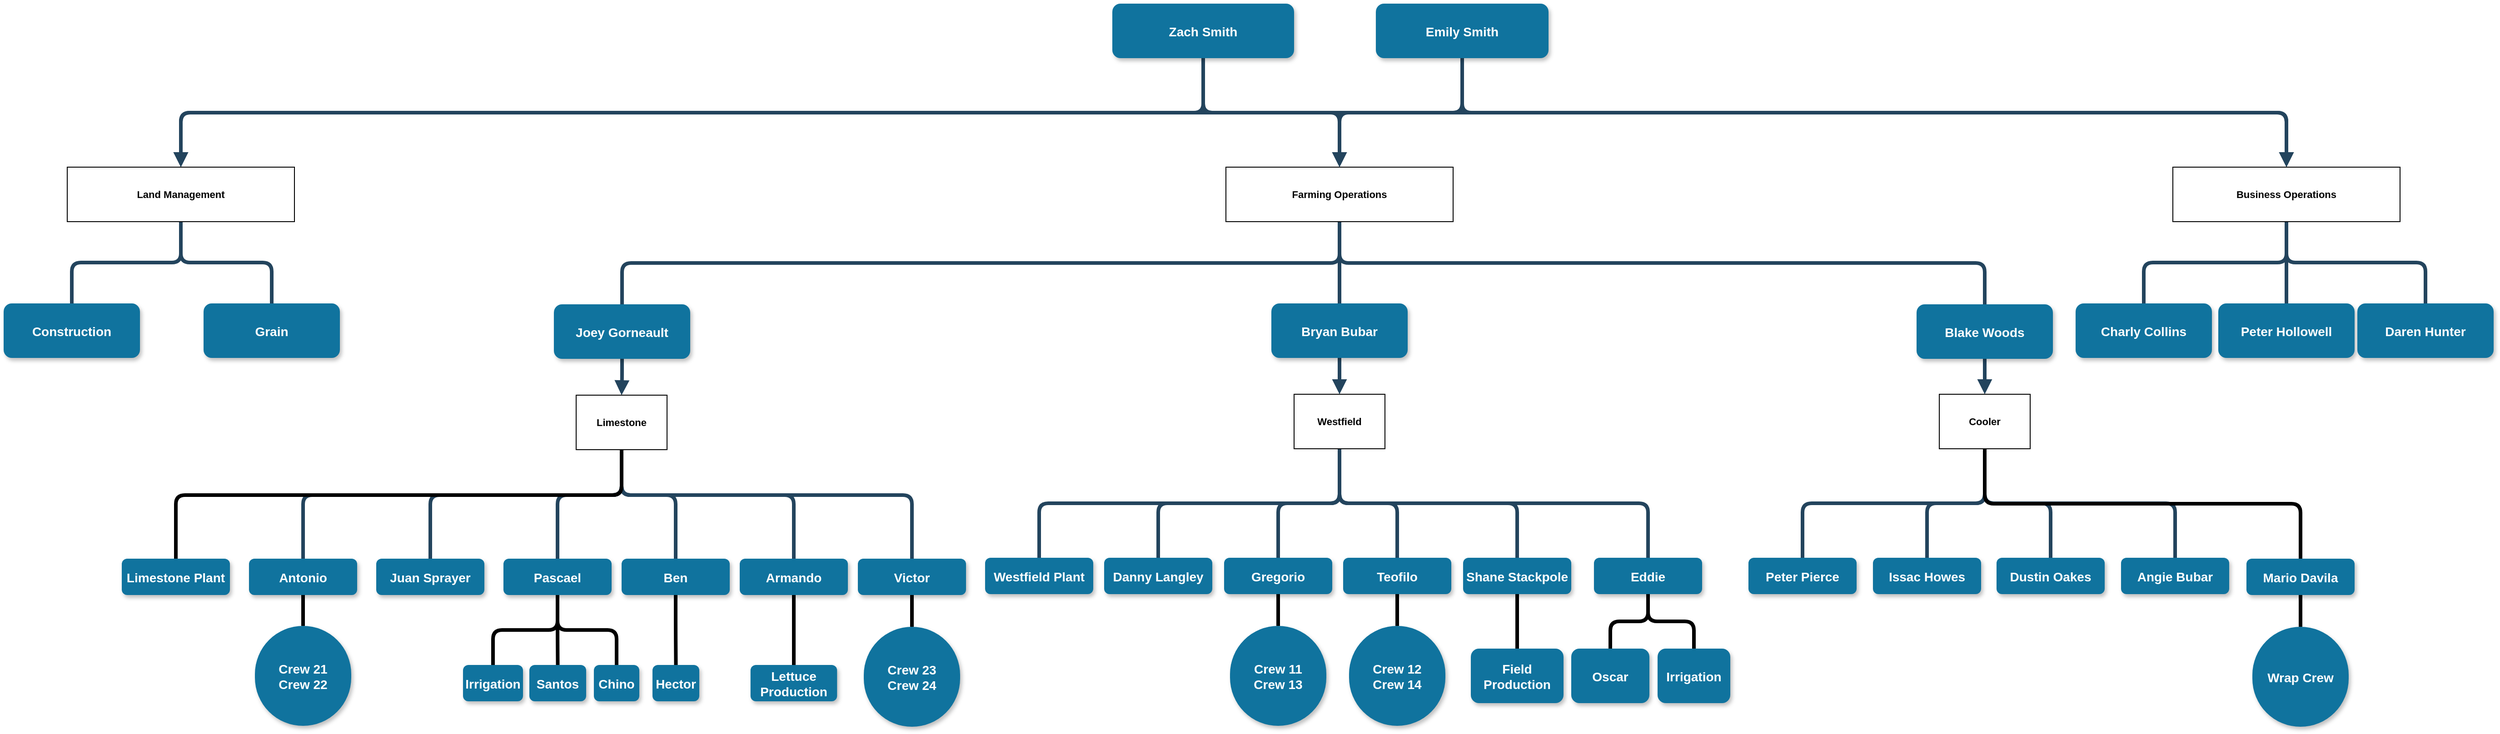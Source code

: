 <mxfile version="26.0.15">
  <diagram name="Page-1" id="97916047-d0de-89f5-080d-49f4d83e522f">
    <mxGraphModel dx="3012.5" dy="979" grid="1" gridSize="10" guides="1" tooltips="1" connect="1" arrows="1" fold="1" page="1" pageScale="1.5" pageWidth="1169" pageHeight="827" background="none" math="0" shadow="0">
      <root>
        <mxCell id="0" />
        <mxCell id="1" parent="0" />
        <mxCell id="kjqUYPn-NtSr5DM89MB0-171" style="edgeStyle=elbowEdgeStyle;shape=connector;rounded=1;orthogonalLoop=1;jettySize=auto;elbow=vertical;html=1;exitX=0.5;exitY=1;exitDx=0;exitDy=0;strokeColor=#23445D;strokeWidth=4;align=center;verticalAlign=middle;fontFamily=Helvetica;fontSize=11;fontColor=default;fontStyle=1;labelBackgroundColor=default;endArrow=block;endFill=1;" parent="1" source="4" target="kjqUYPn-NtSr5DM89MB0-170" edge="1">
          <mxGeometry relative="1" as="geometry" />
        </mxCell>
        <mxCell id="4" value="Joey Gorneault" style="rounded=1;fillColor=#10739E;strokeColor=none;shadow=1;gradientColor=none;fontStyle=1;fontColor=#FFFFFF;fontSize=14;" parent="1" vertex="1">
          <mxGeometry x="-774.5" y="431" width="150" height="60" as="geometry" />
        </mxCell>
        <mxCell id="kjqUYPn-NtSr5DM89MB0-139" style="edgeStyle=elbowEdgeStyle;shape=connector;rounded=1;orthogonalLoop=1;jettySize=auto;elbow=vertical;html=1;entryX=0.5;entryY=0;entryDx=0;entryDy=0;strokeColor=#23445D;strokeWidth=4;align=center;verticalAlign=middle;fontFamily=Helvetica;fontSize=11;fontColor=default;fontStyle=1;labelBackgroundColor=default;endArrow=none;endFill=1;exitX=0.5;exitY=1;exitDx=0;exitDy=0;startFill=0;" parent="1" source="kjqUYPn-NtSr5DM89MB0-147" target="kjqUYPn-NtSr5DM89MB0-138" edge="1">
          <mxGeometry relative="1" as="geometry">
            <Array as="points">
              <mxPoint x="-170" y="650" />
            </Array>
          </mxGeometry>
        </mxCell>
        <mxCell id="kjqUYPn-NtSr5DM89MB0-140" style="edgeStyle=elbowEdgeStyle;shape=connector;rounded=1;orthogonalLoop=1;jettySize=auto;elbow=vertical;html=1;entryX=0.5;entryY=0;entryDx=0;entryDy=0;strokeColor=#23445D;strokeWidth=4;align=center;verticalAlign=middle;fontFamily=Helvetica;fontSize=11;fontColor=default;fontStyle=1;labelBackgroundColor=default;endArrow=none;endFill=1;exitX=0.5;exitY=1;exitDx=0;exitDy=0;startFill=0;" parent="1" source="kjqUYPn-NtSr5DM89MB0-147" target="kjqUYPn-NtSr5DM89MB0-134" edge="1">
          <mxGeometry relative="1" as="geometry">
            <Array as="points">
              <mxPoint x="-80" y="650" />
            </Array>
          </mxGeometry>
        </mxCell>
        <mxCell id="kjqUYPn-NtSr5DM89MB0-142" style="edgeStyle=elbowEdgeStyle;shape=connector;rounded=1;orthogonalLoop=1;jettySize=auto;elbow=vertical;html=1;entryX=0.5;entryY=0;entryDx=0;entryDy=0;strokeColor=#23445D;strokeWidth=4;align=center;verticalAlign=middle;fontFamily=Helvetica;fontSize=11;fontColor=default;fontStyle=1;labelBackgroundColor=default;endArrow=none;endFill=1;exitX=0.5;exitY=1;exitDx=0;exitDy=0;startFill=0;" parent="1" source="kjqUYPn-NtSr5DM89MB0-147" target="kjqUYPn-NtSr5DM89MB0-136" edge="1">
          <mxGeometry relative="1" as="geometry">
            <Array as="points">
              <mxPoint x="150" y="650" />
            </Array>
          </mxGeometry>
        </mxCell>
        <mxCell id="kjqUYPn-NtSr5DM89MB0-143" style="edgeStyle=elbowEdgeStyle;shape=connector;rounded=1;orthogonalLoop=1;jettySize=auto;elbow=vertical;html=1;entryX=0.5;entryY=0;entryDx=0;entryDy=0;strokeColor=#23445D;strokeWidth=4;align=center;verticalAlign=middle;fontFamily=Helvetica;fontSize=11;fontColor=default;fontStyle=1;labelBackgroundColor=default;endArrow=none;endFill=1;exitX=0.5;exitY=1;exitDx=0;exitDy=0;startFill=0;" parent="1" source="kjqUYPn-NtSr5DM89MB0-147" target="kjqUYPn-NtSr5DM89MB0-133" edge="1">
          <mxGeometry relative="1" as="geometry">
            <Array as="points">
              <mxPoint x="250" y="650" />
            </Array>
          </mxGeometry>
        </mxCell>
        <mxCell id="kjqUYPn-NtSr5DM89MB0-144" style="edgeStyle=elbowEdgeStyle;shape=connector;rounded=1;orthogonalLoop=1;jettySize=auto;elbow=vertical;html=1;entryX=0.5;entryY=0;entryDx=0;entryDy=0;strokeColor=#23445D;strokeWidth=4;align=center;verticalAlign=middle;fontFamily=Helvetica;fontSize=11;fontColor=default;fontStyle=1;labelBackgroundColor=default;endArrow=none;endFill=1;exitX=0.5;exitY=1;exitDx=0;exitDy=0;startFill=0;" parent="1" source="kjqUYPn-NtSr5DM89MB0-147" target="kjqUYPn-NtSr5DM89MB0-137" edge="1">
          <mxGeometry relative="1" as="geometry">
            <Array as="points">
              <mxPoint x="340" y="650" />
            </Array>
          </mxGeometry>
        </mxCell>
        <mxCell id="kjqUYPn-NtSr5DM89MB0-146" style="edgeStyle=elbowEdgeStyle;shape=connector;rounded=1;orthogonalLoop=1;jettySize=auto;elbow=vertical;html=1;entryX=0.5;entryY=0;entryDx=0;entryDy=0;strokeColor=#23445D;strokeWidth=4;align=center;verticalAlign=middle;fontFamily=Helvetica;fontSize=11;fontColor=default;fontStyle=1;labelBackgroundColor=default;endArrow=none;endFill=1;exitX=0.5;exitY=1;exitDx=0;exitDy=0;startFill=0;" parent="1" source="kjqUYPn-NtSr5DM89MB0-147" target="kjqUYPn-NtSr5DM89MB0-135" edge="1">
          <mxGeometry relative="1" as="geometry">
            <Array as="points">
              <mxPoint x="40" y="650" />
            </Array>
          </mxGeometry>
        </mxCell>
        <mxCell id="kjqUYPn-NtSr5DM89MB0-149" style="edgeStyle=elbowEdgeStyle;shape=connector;rounded=1;orthogonalLoop=1;jettySize=auto;elbow=vertical;html=1;entryX=0.5;entryY=0;entryDx=0;entryDy=0;strokeColor=#23445D;strokeWidth=4;align=center;verticalAlign=middle;fontFamily=Helvetica;fontSize=11;fontColor=default;fontStyle=1;labelBackgroundColor=default;endArrow=block;endFill=1;" parent="1" source="5" target="kjqUYPn-NtSr5DM89MB0-147" edge="1">
          <mxGeometry relative="1" as="geometry" />
        </mxCell>
        <mxCell id="5" value="Bryan Bubar" style="rounded=1;fillColor=#10739E;strokeColor=none;shadow=1;gradientColor=none;fontStyle=1;fontColor=#FFFFFF;fontSize=14;" parent="1" vertex="1">
          <mxGeometry x="15" y="430" width="150" height="60" as="geometry" />
        </mxCell>
        <mxCell id="kjqUYPn-NtSr5DM89MB0-77" style="edgeStyle=elbowEdgeStyle;shape=connector;rounded=1;orthogonalLoop=1;jettySize=auto;elbow=vertical;html=1;startArrow=none;endArrow=none;strokeColor=#23445D;strokeWidth=4;align=center;verticalAlign=middle;fontFamily=Helvetica;fontSize=11;fontColor=default;fontStyle=1;labelBackgroundColor=default;exitX=0.5;exitY=1;exitDx=0;exitDy=0;" parent="1" source="kjqUYPn-NtSr5DM89MB0-75" target="4" edge="1">
          <mxGeometry relative="1" as="geometry" />
        </mxCell>
        <mxCell id="kjqUYPn-NtSr5DM89MB0-78" style="edgeStyle=elbowEdgeStyle;shape=connector;rounded=1;orthogonalLoop=1;jettySize=auto;elbow=vertical;html=1;startArrow=none;endArrow=none;entryX=0.5;entryY=0;entryDx=0;entryDy=0;strokeColor=#23445D;strokeWidth=4;align=center;verticalAlign=middle;fontFamily=Helvetica;fontSize=11;fontColor=default;fontStyle=1;labelBackgroundColor=default;exitX=0.5;exitY=1;exitDx=0;exitDy=0;" parent="1" source="kjqUYPn-NtSr5DM89MB0-75" target="5" edge="1">
          <mxGeometry relative="1" as="geometry">
            <mxPoint x="220" y="370" as="sourcePoint" />
          </mxGeometry>
        </mxCell>
        <mxCell id="kjqUYPn-NtSr5DM89MB0-174" style="edgeStyle=elbowEdgeStyle;shape=connector;rounded=1;orthogonalLoop=1;jettySize=auto;elbow=vertical;html=1;startArrow=none;endArrow=none;exitX=0.5;exitY=1;exitDx=0;exitDy=0;entryX=0.5;entryY=0;entryDx=0;entryDy=0;strokeColor=#23445D;strokeWidth=4;align=center;verticalAlign=middle;fontFamily=Helvetica;fontSize=11;fontColor=default;fontStyle=1;labelBackgroundColor=default;" parent="1" source="kjqUYPn-NtSr5DM89MB0-75" target="kjqUYPn-NtSr5DM89MB0-106" edge="1">
          <mxGeometry relative="1" as="geometry" />
        </mxCell>
        <mxCell id="kjqUYPn-NtSr5DM89MB0-75" value="Farming Operations" style="whiteSpace=wrap;html=1;align=center;verticalAlign=middle;treeFolding=1;treeMoving=1;newEdgeStyle={&quot;edgeStyle&quot;:&quot;elbowEdgeStyle&quot;,&quot;startArrow&quot;:&quot;none&quot;,&quot;endArrow&quot;:&quot;none&quot;};fontFamily=Helvetica;fontSize=11;fontColor=default;fontStyle=1;labelBackgroundColor=default;" parent="1" vertex="1">
          <mxGeometry x="-35" y="280" width="250" height="60" as="geometry" />
        </mxCell>
        <mxCell id="kjqUYPn-NtSr5DM89MB0-90" style="edgeStyle=elbowEdgeStyle;shape=connector;rounded=1;orthogonalLoop=1;jettySize=auto;elbow=vertical;html=1;entryX=0.5;entryY=0;entryDx=0;entryDy=0;strokeColor=#23445D;strokeWidth=4;align=center;verticalAlign=middle;fontFamily=Helvetica;fontSize=11;fontColor=default;fontStyle=1;labelBackgroundColor=default;endArrow=block;endFill=1;exitX=0.5;exitY=1;exitDx=0;exitDy=0;flowAnimation=0;" parent="1" source="kjqUYPn-NtSr5DM89MB0-87" target="kjqUYPn-NtSr5DM89MB0-75" edge="1">
          <mxGeometry relative="1" as="geometry" />
        </mxCell>
        <mxCell id="kjqUYPn-NtSr5DM89MB0-94" style="edgeStyle=elbowEdgeStyle;shape=connector;rounded=1;orthogonalLoop=1;jettySize=auto;elbow=vertical;html=1;exitX=0.5;exitY=1;exitDx=0;exitDy=0;strokeColor=#23445D;strokeWidth=4;align=center;verticalAlign=middle;fontFamily=Helvetica;fontSize=11;fontColor=default;fontStyle=1;labelBackgroundColor=default;endArrow=block;endFill=1;" parent="1" source="kjqUYPn-NtSr5DM89MB0-87" target="kjqUYPn-NtSr5DM89MB0-91" edge="1">
          <mxGeometry relative="1" as="geometry" />
        </mxCell>
        <mxCell id="kjqUYPn-NtSr5DM89MB0-120" style="edgeStyle=elbowEdgeStyle;shape=connector;rounded=1;orthogonalLoop=1;jettySize=auto;elbow=vertical;html=1;entryX=0.5;entryY=0;entryDx=0;entryDy=0;strokeColor=#23445D;strokeWidth=4;align=center;verticalAlign=middle;fontFamily=Helvetica;fontSize=11;fontColor=default;fontStyle=1;labelBackgroundColor=default;endArrow=block;endFill=1;" parent="1" source="kjqUYPn-NtSr5DM89MB0-87" target="kjqUYPn-NtSr5DM89MB0-117" edge="1">
          <mxGeometry relative="1" as="geometry" />
        </mxCell>
        <mxCell id="kjqUYPn-NtSr5DM89MB0-87" value="Emily Smith" style="rounded=1;fillColor=#10739E;strokeColor=none;shadow=1;gradientColor=none;fontStyle=1;fontColor=#FFFFFF;fontSize=14;" parent="1" vertex="1">
          <mxGeometry x="130" y="100" width="190" height="60" as="geometry" />
        </mxCell>
        <mxCell id="kjqUYPn-NtSr5DM89MB0-89" style="edgeStyle=elbowEdgeStyle;shape=connector;rounded=1;orthogonalLoop=1;jettySize=auto;elbow=vertical;html=1;exitX=0.5;exitY=1;exitDx=0;exitDy=0;strokeColor=#23445D;strokeWidth=4;align=center;verticalAlign=middle;fontFamily=Helvetica;fontSize=11;fontColor=default;fontStyle=1;labelBackgroundColor=default;endArrow=block;endFill=1;" parent="1" source="kjqUYPn-NtSr5DM89MB0-88" target="kjqUYPn-NtSr5DM89MB0-75" edge="1">
          <mxGeometry relative="1" as="geometry" />
        </mxCell>
        <mxCell id="kjqUYPn-NtSr5DM89MB0-93" style="edgeStyle=elbowEdgeStyle;shape=connector;rounded=1;orthogonalLoop=1;jettySize=auto;elbow=vertical;html=1;exitX=0.5;exitY=1;exitDx=0;exitDy=0;strokeColor=#23445D;strokeWidth=4;align=center;verticalAlign=middle;fontFamily=Helvetica;fontSize=11;fontColor=default;fontStyle=1;labelBackgroundColor=default;endArrow=block;endFill=1;" parent="1" source="kjqUYPn-NtSr5DM89MB0-88" target="kjqUYPn-NtSr5DM89MB0-91" edge="1">
          <mxGeometry relative="1" as="geometry" />
        </mxCell>
        <mxCell id="kjqUYPn-NtSr5DM89MB0-118" style="edgeStyle=elbowEdgeStyle;shape=connector;rounded=1;orthogonalLoop=1;jettySize=auto;elbow=vertical;html=1;strokeColor=#23445D;strokeWidth=4;align=center;verticalAlign=middle;fontFamily=Helvetica;fontSize=11;fontColor=default;fontStyle=1;labelBackgroundColor=default;endArrow=block;endFill=1;" parent="1" source="kjqUYPn-NtSr5DM89MB0-88" target="kjqUYPn-NtSr5DM89MB0-117" edge="1">
          <mxGeometry relative="1" as="geometry" />
        </mxCell>
        <mxCell id="kjqUYPn-NtSr5DM89MB0-88" value="Zach Smith" style="rounded=1;fillColor=#10739E;strokeColor=none;shadow=1;gradientColor=none;fontStyle=1;fontColor=#FFFFFF;fontSize=14;" parent="1" vertex="1">
          <mxGeometry x="-160" y="100" width="200" height="60" as="geometry" />
        </mxCell>
        <mxCell id="kjqUYPn-NtSr5DM89MB0-175" style="edgeStyle=elbowEdgeStyle;shape=connector;rounded=1;orthogonalLoop=1;jettySize=auto;elbow=vertical;html=1;exitX=0.5;exitY=1;exitDx=0;exitDy=0;entryX=0.5;entryY=0;entryDx=0;entryDy=0;strokeColor=#23445D;strokeWidth=4;align=center;verticalAlign=middle;fontFamily=Helvetica;fontSize=11;fontColor=default;fontStyle=1;labelBackgroundColor=default;endArrow=block;endFill=1;" parent="1" source="kjqUYPn-NtSr5DM89MB0-106" target="kjqUYPn-NtSr5DM89MB0-110" edge="1">
          <mxGeometry relative="1" as="geometry" />
        </mxCell>
        <mxCell id="kjqUYPn-NtSr5DM89MB0-106" value="Blake Woods" style="rounded=1;fillColor=#10739E;strokeColor=none;shadow=1;gradientColor=none;fontStyle=1;fontColor=#FFFFFF;fontSize=14;" parent="1" vertex="1">
          <mxGeometry x="725" y="431" width="150" height="60" as="geometry" />
        </mxCell>
        <mxCell id="kjqUYPn-NtSr5DM89MB0-176" style="edgeStyle=elbowEdgeStyle;shape=connector;rounded=1;orthogonalLoop=1;jettySize=auto;elbow=vertical;html=1;startArrow=none;endArrow=none;entryX=0.5;entryY=0;entryDx=0;entryDy=0;strokeColor=#23445D;strokeWidth=4;align=center;verticalAlign=middle;fontFamily=Helvetica;fontSize=11;fontColor=default;fontStyle=1;labelBackgroundColor=default;" parent="1" source="kjqUYPn-NtSr5DM89MB0-110" target="kjqUYPn-NtSr5DM89MB0-125" edge="1">
          <mxGeometry relative="1" as="geometry" />
        </mxCell>
        <mxCell id="kjqUYPn-NtSr5DM89MB0-177" style="edgeStyle=elbowEdgeStyle;shape=connector;rounded=1;orthogonalLoop=1;jettySize=auto;elbow=vertical;html=1;startArrow=none;endArrow=none;entryX=0.5;entryY=0;entryDx=0;entryDy=0;strokeColor=#23445D;strokeWidth=4;align=center;verticalAlign=middle;fontFamily=Helvetica;fontSize=11;fontColor=default;fontStyle=1;labelBackgroundColor=default;" parent="1" source="kjqUYPn-NtSr5DM89MB0-110" target="kjqUYPn-NtSr5DM89MB0-126" edge="1">
          <mxGeometry relative="1" as="geometry" />
        </mxCell>
        <mxCell id="kjqUYPn-NtSr5DM89MB0-178" style="edgeStyle=elbowEdgeStyle;shape=connector;rounded=1;orthogonalLoop=1;jettySize=auto;elbow=vertical;html=1;startArrow=none;endArrow=none;entryX=0.5;entryY=0;entryDx=0;entryDy=0;strokeColor=#23445D;strokeWidth=4;align=center;verticalAlign=middle;fontFamily=Helvetica;fontSize=11;fontColor=default;fontStyle=1;labelBackgroundColor=default;" parent="1" source="kjqUYPn-NtSr5DM89MB0-110" target="kjqUYPn-NtSr5DM89MB0-127" edge="1">
          <mxGeometry relative="1" as="geometry" />
        </mxCell>
        <mxCell id="kjqUYPn-NtSr5DM89MB0-179" style="edgeStyle=elbowEdgeStyle;shape=connector;rounded=1;orthogonalLoop=1;jettySize=auto;elbow=vertical;html=1;startArrow=none;endArrow=none;entryX=0.5;entryY=0;entryDx=0;entryDy=0;strokeColor=#23445D;strokeWidth=4;align=center;verticalAlign=middle;fontFamily=Helvetica;fontSize=11;fontColor=default;fontStyle=1;labelBackgroundColor=default;" parent="1" source="kjqUYPn-NtSr5DM89MB0-110" target="kjqUYPn-NtSr5DM89MB0-124" edge="1">
          <mxGeometry relative="1" as="geometry" />
        </mxCell>
        <mxCell id="kjqUYPn-NtSr5DM89MB0-110" value="Cooler" style="whiteSpace=wrap;html=1;align=center;verticalAlign=middle;treeFolding=1;treeMoving=1;newEdgeStyle={&quot;edgeStyle&quot;:&quot;elbowEdgeStyle&quot;,&quot;startArrow&quot;:&quot;none&quot;,&quot;endArrow&quot;:&quot;none&quot;};fontFamily=Helvetica;fontSize=11;fontColor=default;fontStyle=1;labelBackgroundColor=default;" parent="1" vertex="1">
          <mxGeometry x="750" y="530" width="100" height="60" as="geometry" />
        </mxCell>
        <mxCell id="kjqUYPn-NtSr5DM89MB0-113" value="Charly Collins" style="rounded=1;fillColor=#10739E;strokeColor=none;shadow=1;gradientColor=none;fontStyle=1;fontColor=#FFFFFF;fontSize=14;" parent="1" vertex="1">
          <mxGeometry x="900" y="430" width="150" height="60" as="geometry" />
        </mxCell>
        <mxCell id="kjqUYPn-NtSr5DM89MB0-114" value="Peter Hollowell" style="rounded=1;fillColor=#10739E;strokeColor=none;shadow=1;gradientColor=none;fontStyle=1;fontColor=#FFFFFF;fontSize=14;" parent="1" vertex="1">
          <mxGeometry x="1057" y="430" width="150" height="60" as="geometry" />
        </mxCell>
        <mxCell id="kjqUYPn-NtSr5DM89MB0-115" style="edgeStyle=elbowEdgeStyle;shape=connector;rounded=1;orthogonalLoop=1;jettySize=auto;elbow=vertical;html=1;startArrow=none;endArrow=none;strokeColor=#23445D;strokeWidth=4;align=center;verticalAlign=middle;fontFamily=Helvetica;fontSize=11;fontColor=default;fontStyle=1;labelBackgroundColor=default;exitX=0.5;exitY=1;exitDx=0;exitDy=0;" parent="1" source="kjqUYPn-NtSr5DM89MB0-117" target="kjqUYPn-NtSr5DM89MB0-113" edge="1">
          <mxGeometry relative="1" as="geometry" />
        </mxCell>
        <mxCell id="kjqUYPn-NtSr5DM89MB0-116" style="edgeStyle=elbowEdgeStyle;shape=connector;rounded=1;orthogonalLoop=1;jettySize=auto;elbow=vertical;html=1;startArrow=none;endArrow=none;entryX=0.5;entryY=0;entryDx=0;entryDy=0;strokeColor=#23445D;strokeWidth=4;align=center;verticalAlign=middle;fontFamily=Helvetica;fontSize=11;fontColor=default;fontStyle=1;labelBackgroundColor=default;exitX=0.5;exitY=1;exitDx=0;exitDy=0;" parent="1" source="kjqUYPn-NtSr5DM89MB0-117" target="kjqUYPn-NtSr5DM89MB0-114" edge="1">
          <mxGeometry relative="1" as="geometry">
            <mxPoint x="1152" y="370" as="sourcePoint" />
          </mxGeometry>
        </mxCell>
        <mxCell id="kjqUYPn-NtSr5DM89MB0-123" style="edgeStyle=elbowEdgeStyle;shape=connector;rounded=1;orthogonalLoop=1;jettySize=auto;elbow=vertical;html=1;startArrow=none;endArrow=none;exitX=0.5;exitY=1;exitDx=0;exitDy=0;entryX=0.5;entryY=0;entryDx=0;entryDy=0;strokeColor=#23445D;strokeWidth=4;align=center;verticalAlign=middle;fontFamily=Helvetica;fontSize=11;fontColor=default;fontStyle=1;labelBackgroundColor=default;" parent="1" source="kjqUYPn-NtSr5DM89MB0-117" target="kjqUYPn-NtSr5DM89MB0-122" edge="1">
          <mxGeometry relative="1" as="geometry" />
        </mxCell>
        <mxCell id="kjqUYPn-NtSr5DM89MB0-117" value="Business Operations" style="whiteSpace=wrap;html=1;align=center;verticalAlign=middle;treeFolding=1;treeMoving=1;newEdgeStyle={&quot;edgeStyle&quot;:&quot;elbowEdgeStyle&quot;,&quot;startArrow&quot;:&quot;none&quot;,&quot;endArrow&quot;:&quot;none&quot;};fontFamily=Helvetica;fontSize=11;fontColor=default;fontStyle=1;labelBackgroundColor=default;" parent="1" vertex="1">
          <mxGeometry x="1007" y="280" width="250" height="60" as="geometry" />
        </mxCell>
        <mxCell id="kjqUYPn-NtSr5DM89MB0-122" value="Daren Hunter" style="rounded=1;fillColor=#10739E;strokeColor=none;shadow=1;gradientColor=none;fontStyle=1;fontColor=#FFFFFF;fontSize=14;" parent="1" vertex="1">
          <mxGeometry x="1210" y="430" width="150" height="60" as="geometry" />
        </mxCell>
        <mxCell id="kjqUYPn-NtSr5DM89MB0-124" value="Angie Bubar" style="rounded=1;fillColor=#10739E;strokeColor=none;shadow=1;gradientColor=none;fontStyle=1;fontColor=#FFFFFF;fontSize=14;" parent="1" vertex="1">
          <mxGeometry x="950" y="710" width="119" height="40" as="geometry" />
        </mxCell>
        <mxCell id="kjqUYPn-NtSr5DM89MB0-125" value="Peter Pierce" style="rounded=1;fillColor=#10739E;strokeColor=none;shadow=1;gradientColor=none;fontStyle=1;fontColor=#FFFFFF;fontSize=14;" parent="1" vertex="1">
          <mxGeometry x="540" y="710" width="119" height="40" as="geometry" />
        </mxCell>
        <mxCell id="kjqUYPn-NtSr5DM89MB0-126" value="Issac Howes" style="rounded=1;fillColor=#10739E;strokeColor=none;shadow=1;gradientColor=none;fontStyle=1;fontColor=#FFFFFF;fontSize=14;" parent="1" vertex="1">
          <mxGeometry x="677" y="710" width="119" height="40" as="geometry" />
        </mxCell>
        <mxCell id="kjqUYPn-NtSr5DM89MB0-127" value="Dustin Oakes" style="rounded=1;fillColor=#10739E;strokeColor=none;shadow=1;gradientColor=none;fontStyle=1;fontColor=#FFFFFF;fontSize=14;" parent="1" vertex="1">
          <mxGeometry x="813" y="710" width="119" height="40" as="geometry" />
        </mxCell>
        <mxCell id="kjqUYPn-NtSr5DM89MB0-132" value="" style="group" parent="1" vertex="1" connectable="0">
          <mxGeometry x="-1380" y="280" width="420" height="210" as="geometry" />
        </mxCell>
        <mxCell id="kjqUYPn-NtSr5DM89MB0-97" style="edgeStyle=elbowEdgeStyle;shape=connector;rounded=1;orthogonalLoop=1;jettySize=auto;elbow=vertical;html=1;startArrow=none;endArrow=none;entryX=0.5;entryY=0;entryDx=0;entryDy=0;strokeColor=#23445D;strokeWidth=4;align=center;verticalAlign=middle;fontFamily=Helvetica;fontSize=11;fontColor=default;fontStyle=1;labelBackgroundColor=default;" parent="kjqUYPn-NtSr5DM89MB0-132" source="kjqUYPn-NtSr5DM89MB0-91" target="kjqUYPn-NtSr5DM89MB0-95" edge="1">
          <mxGeometry relative="1" as="geometry" />
        </mxCell>
        <mxCell id="kjqUYPn-NtSr5DM89MB0-98" style="edgeStyle=elbowEdgeStyle;shape=connector;rounded=1;orthogonalLoop=1;jettySize=auto;elbow=vertical;html=1;startArrow=none;endArrow=none;exitX=0.5;exitY=1;exitDx=0;exitDy=0;entryX=0.5;entryY=0;entryDx=0;entryDy=0;strokeColor=#23445D;strokeWidth=4;align=center;verticalAlign=middle;fontFamily=Helvetica;fontSize=11;fontColor=default;fontStyle=1;labelBackgroundColor=default;" parent="kjqUYPn-NtSr5DM89MB0-132" source="kjqUYPn-NtSr5DM89MB0-91" target="kjqUYPn-NtSr5DM89MB0-96" edge="1">
          <mxGeometry relative="1" as="geometry" />
        </mxCell>
        <mxCell id="kjqUYPn-NtSr5DM89MB0-91" value="Land Management" style="whiteSpace=wrap;html=1;align=center;verticalAlign=middle;treeFolding=1;treeMoving=1;newEdgeStyle={&quot;edgeStyle&quot;:&quot;elbowEdgeStyle&quot;,&quot;startArrow&quot;:&quot;none&quot;,&quot;endArrow&quot;:&quot;none&quot;};fontFamily=Helvetica;fontSize=11;fontColor=default;fontStyle=1;labelBackgroundColor=default;" parent="kjqUYPn-NtSr5DM89MB0-132" vertex="1">
          <mxGeometry x="70" width="250" height="60" as="geometry" />
        </mxCell>
        <mxCell id="kjqUYPn-NtSr5DM89MB0-95" value="Construction" style="rounded=1;fillColor=#10739E;strokeColor=none;shadow=1;gradientColor=none;fontStyle=1;fontColor=#FFFFFF;fontSize=14;" parent="kjqUYPn-NtSr5DM89MB0-132" vertex="1">
          <mxGeometry y="150" width="150" height="60" as="geometry" />
        </mxCell>
        <mxCell id="kjqUYPn-NtSr5DM89MB0-96" value="Grain" style="rounded=1;fillColor=#10739E;strokeColor=none;shadow=1;gradientColor=none;fontStyle=1;fontColor=#FFFFFF;fontSize=14;" parent="kjqUYPn-NtSr5DM89MB0-132" vertex="1">
          <mxGeometry x="220" y="150" width="150" height="60" as="geometry" />
        </mxCell>
        <mxCell id="0qARm56Fc1gY_XAVN0_0-32" style="edgeStyle=orthogonalEdgeStyle;shape=connector;curved=0;rounded=1;orthogonalLoop=1;jettySize=auto;html=1;entryX=0.5;entryY=0;entryDx=0;entryDy=0;strokeColor=default;strokeWidth=4;align=center;verticalAlign=middle;fontFamily=Helvetica;fontSize=11;fontColor=default;labelBackgroundColor=default;startFill=0;endArrow=none;" parent="1" source="kjqUYPn-NtSr5DM89MB0-133" target="0qARm56Fc1gY_XAVN0_0-31" edge="1">
          <mxGeometry relative="1" as="geometry" />
        </mxCell>
        <mxCell id="kjqUYPn-NtSr5DM89MB0-133" value="Shane Stackpole" style="rounded=1;fillColor=#10739E;strokeColor=none;shadow=1;gradientColor=none;fontStyle=1;fontColor=#FFFFFF;fontSize=14;" parent="1" vertex="1">
          <mxGeometry x="226" y="710" width="119" height="40" as="geometry" />
        </mxCell>
        <mxCell id="kjqUYPn-NtSr5DM89MB0-134" value="Danny Langley" style="rounded=1;fillColor=#10739E;strokeColor=none;shadow=1;gradientColor=none;fontStyle=1;fontColor=#FFFFFF;fontSize=14;" parent="1" vertex="1">
          <mxGeometry x="-169" y="710" width="119" height="40" as="geometry" />
        </mxCell>
        <mxCell id="nc_ijqJHDFysnO_rCX0D-7" style="edgeStyle=orthogonalEdgeStyle;rounded=0;orthogonalLoop=1;jettySize=auto;html=1;entryX=0.5;entryY=0;entryDx=0;entryDy=0;strokeWidth=4;endArrow=none;startFill=0;" edge="1" parent="1" source="kjqUYPn-NtSr5DM89MB0-135" target="nc_ijqJHDFysnO_rCX0D-6">
          <mxGeometry relative="1" as="geometry" />
        </mxCell>
        <mxCell id="kjqUYPn-NtSr5DM89MB0-135" value="Gregorio" style="rounded=1;fillColor=#10739E;strokeColor=none;shadow=1;gradientColor=none;fontStyle=1;fontColor=#FFFFFF;fontSize=14;" parent="1" vertex="1">
          <mxGeometry x="-37" y="710" width="119" height="40" as="geometry" />
        </mxCell>
        <mxCell id="nc_ijqJHDFysnO_rCX0D-10" style="edgeStyle=orthogonalEdgeStyle;rounded=0;orthogonalLoop=1;jettySize=auto;html=1;entryX=0.5;entryY=0;entryDx=0;entryDy=0;strokeWidth=4;endArrow=none;startFill=0;" edge="1" parent="1" source="kjqUYPn-NtSr5DM89MB0-136" target="nc_ijqJHDFysnO_rCX0D-8">
          <mxGeometry relative="1" as="geometry" />
        </mxCell>
        <mxCell id="kjqUYPn-NtSr5DM89MB0-136" value="Teofilo" style="rounded=1;fillColor=#10739E;strokeColor=none;shadow=1;gradientColor=none;fontStyle=1;fontColor=#FFFFFF;fontSize=14;" parent="1" vertex="1">
          <mxGeometry x="94" y="710" width="119" height="40" as="geometry" />
        </mxCell>
        <mxCell id="0qARm56Fc1gY_XAVN0_0-36" style="edgeStyle=orthogonalEdgeStyle;shape=connector;curved=0;rounded=1;orthogonalLoop=1;jettySize=auto;html=1;entryX=0.5;entryY=0;entryDx=0;entryDy=0;strokeColor=default;strokeWidth=4;align=center;verticalAlign=middle;fontFamily=Helvetica;fontSize=11;fontColor=default;labelBackgroundColor=default;startFill=0;endArrow=none;" parent="1" source="kjqUYPn-NtSr5DM89MB0-137" target="0qARm56Fc1gY_XAVN0_0-33" edge="1">
          <mxGeometry relative="1" as="geometry" />
        </mxCell>
        <mxCell id="0qARm56Fc1gY_XAVN0_0-38" style="edgeStyle=orthogonalEdgeStyle;shape=connector;curved=0;rounded=1;orthogonalLoop=1;jettySize=auto;html=1;entryX=0.5;entryY=0;entryDx=0;entryDy=0;strokeColor=default;strokeWidth=4;align=center;verticalAlign=middle;fontFamily=Helvetica;fontSize=11;fontColor=default;labelBackgroundColor=default;startFill=0;endArrow=none;" parent="1" source="kjqUYPn-NtSr5DM89MB0-137" target="0qARm56Fc1gY_XAVN0_0-35" edge="1">
          <mxGeometry relative="1" as="geometry" />
        </mxCell>
        <mxCell id="kjqUYPn-NtSr5DM89MB0-137" value="Eddie" style="rounded=1;fillColor=#10739E;strokeColor=none;shadow=1;gradientColor=none;fontStyle=1;fontColor=#FFFFFF;fontSize=14;" parent="1" vertex="1">
          <mxGeometry x="370" y="710" width="119" height="40" as="geometry" />
        </mxCell>
        <mxCell id="kjqUYPn-NtSr5DM89MB0-138" value="Westfield Plant" style="rounded=1;fillColor=#10739E;strokeColor=none;shadow=1;gradientColor=none;fontStyle=1;fontColor=#FFFFFF;fontSize=14;" parent="1" vertex="1">
          <mxGeometry x="-300" y="710" width="119" height="40" as="geometry" />
        </mxCell>
        <mxCell id="kjqUYPn-NtSr5DM89MB0-147" value="Westfield" style="whiteSpace=wrap;html=1;align=center;verticalAlign=middle;treeFolding=1;treeMoving=1;newEdgeStyle={&quot;edgeStyle&quot;:&quot;elbowEdgeStyle&quot;,&quot;startArrow&quot;:&quot;none&quot;,&quot;endArrow&quot;:&quot;none&quot;};fontFamily=Helvetica;fontSize=11;fontColor=default;fontStyle=1;labelBackgroundColor=default;" parent="1" vertex="1">
          <mxGeometry x="40" y="530" width="100" height="60" as="geometry" />
        </mxCell>
        <mxCell id="kjqUYPn-NtSr5DM89MB0-158" style="edgeStyle=elbowEdgeStyle;shape=connector;rounded=1;orthogonalLoop=1;jettySize=auto;elbow=vertical;html=1;entryX=0.5;entryY=0;entryDx=0;entryDy=0;strokeColor=#23445D;strokeWidth=4;align=center;verticalAlign=middle;fontFamily=Helvetica;fontSize=11;fontColor=default;fontStyle=1;labelBackgroundColor=default;endArrow=none;endFill=1;exitX=0.5;exitY=1;exitDx=0;exitDy=0;startFill=0;" parent="1" source="kjqUYPn-NtSr5DM89MB0-170" target="kjqUYPn-NtSr5DM89MB0-169" edge="1">
          <mxGeometry relative="1" as="geometry">
            <Array as="points">
              <mxPoint x="-650" y="641" />
            </Array>
          </mxGeometry>
        </mxCell>
        <mxCell id="kjqUYPn-NtSr5DM89MB0-159" style="edgeStyle=elbowEdgeStyle;shape=connector;rounded=1;orthogonalLoop=1;jettySize=auto;elbow=vertical;html=1;entryX=0.5;entryY=0;entryDx=0;entryDy=0;strokeColor=#23445D;strokeWidth=4;align=center;verticalAlign=middle;fontFamily=Helvetica;fontSize=11;fontColor=default;fontStyle=1;labelBackgroundColor=default;endArrow=none;endFill=1;exitX=0.5;exitY=1;exitDx=0;exitDy=0;startFill=0;" parent="1" source="kjqUYPn-NtSr5DM89MB0-170" target="kjqUYPn-NtSr5DM89MB0-165" edge="1">
          <mxGeometry relative="1" as="geometry">
            <Array as="points">
              <mxPoint x="-900" y="641" />
            </Array>
          </mxGeometry>
        </mxCell>
        <mxCell id="kjqUYPn-NtSr5DM89MB0-160" style="edgeStyle=elbowEdgeStyle;shape=connector;rounded=1;orthogonalLoop=1;jettySize=auto;elbow=vertical;html=1;entryX=0.5;entryY=0;entryDx=0;entryDy=0;strokeColor=#23445D;strokeWidth=4;align=center;verticalAlign=middle;fontFamily=Helvetica;fontSize=11;fontColor=default;fontStyle=1;labelBackgroundColor=default;endArrow=none;endFill=1;exitX=0.5;exitY=1;exitDx=0;exitDy=0;startFill=0;" parent="1" source="kjqUYPn-NtSr5DM89MB0-170" target="kjqUYPn-NtSr5DM89MB0-167" edge="1">
          <mxGeometry relative="1" as="geometry">
            <Array as="points">
              <mxPoint x="-690" y="641" />
              <mxPoint x="-184" y="721" />
            </Array>
          </mxGeometry>
        </mxCell>
        <mxCell id="kjqUYPn-NtSr5DM89MB0-161" style="edgeStyle=elbowEdgeStyle;shape=connector;rounded=1;orthogonalLoop=1;jettySize=auto;elbow=vertical;html=1;entryX=0.5;entryY=0;entryDx=0;entryDy=0;strokeColor=#23445D;strokeWidth=4;align=center;verticalAlign=middle;fontFamily=Helvetica;fontSize=11;fontColor=default;fontStyle=1;labelBackgroundColor=default;endArrow=none;endFill=1;exitX=0.5;exitY=1;exitDx=0;exitDy=0;startFill=0;" parent="1" source="kjqUYPn-NtSr5DM89MB0-170" target="kjqUYPn-NtSr5DM89MB0-164" edge="1">
          <mxGeometry relative="1" as="geometry">
            <Array as="points">
              <mxPoint x="-640" y="641" />
              <mxPoint x="-24" y="721" />
            </Array>
          </mxGeometry>
        </mxCell>
        <mxCell id="kjqUYPn-NtSr5DM89MB0-162" style="edgeStyle=elbowEdgeStyle;shape=connector;rounded=1;orthogonalLoop=1;jettySize=auto;elbow=vertical;html=1;entryX=0.5;entryY=0;entryDx=0;entryDy=0;strokeColor=#23445D;strokeWidth=4;align=center;verticalAlign=middle;fontFamily=Helvetica;fontSize=11;fontColor=default;fontStyle=1;labelBackgroundColor=default;endArrow=none;endFill=1;exitX=0.5;exitY=1;exitDx=0;exitDy=0;startFill=0;" parent="1" source="kjqUYPn-NtSr5DM89MB0-170" target="kjqUYPn-NtSr5DM89MB0-168" edge="1">
          <mxGeometry relative="1" as="geometry">
            <Array as="points">
              <mxPoint x="-550" y="641" />
              <mxPoint x="76" y="721" />
            </Array>
          </mxGeometry>
        </mxCell>
        <mxCell id="kjqUYPn-NtSr5DM89MB0-163" style="edgeStyle=elbowEdgeStyle;shape=connector;rounded=1;orthogonalLoop=1;jettySize=auto;elbow=vertical;html=1;entryX=0.5;entryY=0;entryDx=0;entryDy=0;strokeColor=#23445D;strokeWidth=4;align=center;verticalAlign=middle;fontFamily=Helvetica;fontSize=11;fontColor=default;fontStyle=1;labelBackgroundColor=default;endArrow=none;endFill=1;exitX=0.5;exitY=1;exitDx=0;exitDy=0;startFill=0;" parent="1" source="kjqUYPn-NtSr5DM89MB0-170" target="kjqUYPn-NtSr5DM89MB0-166" edge="1">
          <mxGeometry relative="1" as="geometry">
            <Array as="points">
              <mxPoint x="-690" y="641" />
              <mxPoint x="-630" y="701" />
            </Array>
          </mxGeometry>
        </mxCell>
        <mxCell id="0qARm56Fc1gY_XAVN0_0-13" style="edgeStyle=orthogonalEdgeStyle;rounded=1;orthogonalLoop=1;jettySize=auto;html=1;entryX=0.5;entryY=0;entryDx=0;entryDy=0;strokeWidth=4;curved=0;endArrow=none;startFill=0;" parent="1" source="kjqUYPn-NtSr5DM89MB0-164" target="0qARm56Fc1gY_XAVN0_0-12" edge="1">
          <mxGeometry relative="1" as="geometry" />
        </mxCell>
        <mxCell id="kjqUYPn-NtSr5DM89MB0-164" value="Armando" style="rounded=1;fillColor=#10739E;strokeColor=none;shadow=1;gradientColor=none;fontStyle=1;fontColor=#FFFFFF;fontSize=14;" parent="1" vertex="1">
          <mxGeometry x="-570" y="711" width="119" height="40" as="geometry" />
        </mxCell>
        <mxCell id="kjqUYPn-NtSr5DM89MB0-165" value="Juan Sprayer" style="rounded=1;fillColor=#10739E;strokeColor=none;shadow=1;gradientColor=none;fontStyle=1;fontColor=#FFFFFF;fontSize=14;" parent="1" vertex="1">
          <mxGeometry x="-970" y="711" width="119" height="40" as="geometry" />
        </mxCell>
        <mxCell id="0qARm56Fc1gY_XAVN0_0-10" style="edgeStyle=orthogonalEdgeStyle;rounded=1;orthogonalLoop=1;jettySize=auto;html=1;exitX=0.5;exitY=1;exitDx=0;exitDy=0;entryX=0.5;entryY=0;entryDx=0;entryDy=0;strokeWidth=4;curved=0;endArrow=none;startFill=0;" parent="1" source="kjqUYPn-NtSr5DM89MB0-166" target="0qARm56Fc1gY_XAVN0_0-6" edge="1">
          <mxGeometry relative="1" as="geometry" />
        </mxCell>
        <mxCell id="kjqUYPn-NtSr5DM89MB0-166" value="Pascael" style="rounded=1;fillColor=#10739E;strokeColor=none;shadow=1;gradientColor=none;fontStyle=1;fontColor=#FFFFFF;fontSize=14;" parent="1" vertex="1">
          <mxGeometry x="-830" y="711" width="119" height="40" as="geometry" />
        </mxCell>
        <mxCell id="0qARm56Fc1gY_XAVN0_0-16" style="edgeStyle=orthogonalEdgeStyle;shape=connector;curved=0;rounded=1;orthogonalLoop=1;jettySize=auto;html=1;entryX=0.5;entryY=0;entryDx=0;entryDy=0;strokeColor=default;strokeWidth=4;align=center;verticalAlign=middle;fontFamily=Helvetica;fontSize=11;fontColor=default;labelBackgroundColor=default;startFill=0;endArrow=none;" parent="1" source="kjqUYPn-NtSr5DM89MB0-167" target="0qARm56Fc1gY_XAVN0_0-15" edge="1">
          <mxGeometry relative="1" as="geometry" />
        </mxCell>
        <mxCell id="kjqUYPn-NtSr5DM89MB0-167" value="Ben" style="rounded=1;fillColor=#10739E;strokeColor=none;shadow=1;gradientColor=none;fontStyle=1;fontColor=#FFFFFF;fontSize=14;" parent="1" vertex="1">
          <mxGeometry x="-700" y="711" width="119" height="40" as="geometry" />
        </mxCell>
        <mxCell id="0qARm56Fc1gY_XAVN0_0-29" style="edgeStyle=orthogonalEdgeStyle;shape=connector;curved=0;rounded=1;orthogonalLoop=1;jettySize=auto;html=1;entryX=0.5;entryY=0;entryDx=0;entryDy=0;strokeColor=default;strokeWidth=4;align=center;verticalAlign=middle;fontFamily=Helvetica;fontSize=11;fontColor=default;labelBackgroundColor=default;startFill=0;endArrow=none;" parent="1" source="kjqUYPn-NtSr5DM89MB0-168" target="0qARm56Fc1gY_XAVN0_0-28" edge="1">
          <mxGeometry relative="1" as="geometry" />
        </mxCell>
        <mxCell id="kjqUYPn-NtSr5DM89MB0-168" value="Victor" style="rounded=1;fillColor=#10739E;strokeColor=none;shadow=1;gradientColor=none;fontStyle=1;fontColor=#FFFFFF;fontSize=14;" parent="1" vertex="1">
          <mxGeometry x="-440" y="711" width="119" height="40" as="geometry" />
        </mxCell>
        <mxCell id="0qARm56Fc1gY_XAVN0_0-27" style="edgeStyle=orthogonalEdgeStyle;shape=connector;curved=0;rounded=1;orthogonalLoop=1;jettySize=auto;html=1;entryX=0.5;entryY=0;entryDx=0;entryDy=0;strokeColor=default;strokeWidth=4;align=center;verticalAlign=middle;fontFamily=Helvetica;fontSize=11;fontColor=default;labelBackgroundColor=default;startFill=0;endArrow=none;" parent="1" source="kjqUYPn-NtSr5DM89MB0-169" target="0qARm56Fc1gY_XAVN0_0-26" edge="1">
          <mxGeometry relative="1" as="geometry" />
        </mxCell>
        <mxCell id="kjqUYPn-NtSr5DM89MB0-169" value="Antonio" style="rounded=1;fillColor=#10739E;strokeColor=none;shadow=1;gradientColor=none;fontStyle=1;fontColor=#FFFFFF;fontSize=14;" parent="1" vertex="1">
          <mxGeometry x="-1110" y="711" width="119" height="40" as="geometry" />
        </mxCell>
        <mxCell id="kjqUYPn-NtSr5DM89MB0-170" value="Limestone" style="whiteSpace=wrap;html=1;align=center;verticalAlign=middle;treeFolding=1;treeMoving=1;newEdgeStyle={&quot;edgeStyle&quot;:&quot;elbowEdgeStyle&quot;,&quot;startArrow&quot;:&quot;none&quot;,&quot;endArrow&quot;:&quot;none&quot;};fontFamily=Helvetica;fontSize=11;fontColor=default;fontStyle=1;labelBackgroundColor=default;" parent="1" vertex="1">
          <mxGeometry x="-750" y="531" width="100" height="60" as="geometry" />
        </mxCell>
        <mxCell id="0qARm56Fc1gY_XAVN0_0-44" style="edgeStyle=orthogonalEdgeStyle;shape=connector;curved=0;rounded=1;orthogonalLoop=1;jettySize=auto;html=1;entryX=0.5;entryY=1;entryDx=0;entryDy=0;strokeColor=default;strokeWidth=4;align=center;verticalAlign=middle;fontFamily=Helvetica;fontSize=11;fontColor=default;labelBackgroundColor=default;startFill=0;endArrow=none;" parent="1" source="0qARm56Fc1gY_XAVN0_0-5" target="kjqUYPn-NtSr5DM89MB0-166" edge="1">
          <mxGeometry relative="1" as="geometry" />
        </mxCell>
        <mxCell id="0qARm56Fc1gY_XAVN0_0-5" value="Irrigation" style="rounded=1;fillColor=#10739E;strokeColor=none;shadow=1;gradientColor=none;fontStyle=1;fontColor=#FFFFFF;fontSize=14;" parent="1" vertex="1">
          <mxGeometry x="-874.5" y="828" width="66" height="40" as="geometry" />
        </mxCell>
        <mxCell id="0qARm56Fc1gY_XAVN0_0-6" value="Santos" style="rounded=1;fillColor=#10739E;strokeColor=none;shadow=1;gradientColor=none;fontStyle=1;fontColor=#FFFFFF;fontSize=14;" parent="1" vertex="1">
          <mxGeometry x="-801.5" y="828" width="62.5" height="40" as="geometry" />
        </mxCell>
        <mxCell id="0qARm56Fc1gY_XAVN0_0-45" style="edgeStyle=orthogonalEdgeStyle;shape=connector;curved=0;rounded=1;orthogonalLoop=1;jettySize=auto;html=1;entryX=0.5;entryY=1;entryDx=0;entryDy=0;strokeColor=default;strokeWidth=4;align=center;verticalAlign=middle;fontFamily=Helvetica;fontSize=11;fontColor=default;labelBackgroundColor=default;startFill=0;endArrow=none;" parent="1" source="0qARm56Fc1gY_XAVN0_0-7" target="kjqUYPn-NtSr5DM89MB0-166" edge="1">
          <mxGeometry relative="1" as="geometry" />
        </mxCell>
        <mxCell id="0qARm56Fc1gY_XAVN0_0-7" value="Chino" style="rounded=1;fillColor=#10739E;strokeColor=none;shadow=1;gradientColor=none;fontStyle=1;fontColor=#FFFFFF;fontSize=14;" parent="1" vertex="1">
          <mxGeometry x="-730.5" y="828" width="50" height="40" as="geometry" />
        </mxCell>
        <mxCell id="0qARm56Fc1gY_XAVN0_0-12" value="Lettuce&#xa;Production" style="rounded=1;fillColor=#10739E;strokeColor=none;shadow=1;gradientColor=none;fontStyle=1;fontColor=#FFFFFF;fontSize=14;" parent="1" vertex="1">
          <mxGeometry x="-558.12" y="828" width="95.25" height="40" as="geometry" />
        </mxCell>
        <mxCell id="0qARm56Fc1gY_XAVN0_0-15" value="Hector" style="rounded=1;fillColor=#10739E;strokeColor=none;shadow=1;gradientColor=none;fontStyle=1;fontColor=#FFFFFF;fontSize=14;" parent="1" vertex="1">
          <mxGeometry x="-666" y="828" width="51.5" height="40" as="geometry" />
        </mxCell>
        <mxCell id="0qARm56Fc1gY_XAVN0_0-42" style="edgeStyle=orthogonalEdgeStyle;shape=connector;curved=0;rounded=1;orthogonalLoop=1;jettySize=auto;html=1;entryX=0.5;entryY=1;entryDx=0;entryDy=0;strokeColor=default;strokeWidth=4;align=center;verticalAlign=middle;fontFamily=Helvetica;fontSize=11;fontColor=default;labelBackgroundColor=default;startFill=0;endArrow=none;" parent="1" source="0qARm56Fc1gY_XAVN0_0-19" target="kjqUYPn-NtSr5DM89MB0-170" edge="1">
          <mxGeometry relative="1" as="geometry">
            <Array as="points">
              <mxPoint x="-1190" y="641" />
              <mxPoint x="-700" y="641" />
            </Array>
          </mxGeometry>
        </mxCell>
        <mxCell id="0qARm56Fc1gY_XAVN0_0-19" value="Limestone Plant" style="rounded=1;fillColor=#10739E;strokeColor=none;shadow=1;gradientColor=none;fontStyle=1;fontColor=#FFFFFF;fontSize=14;" parent="1" vertex="1">
          <mxGeometry x="-1250" y="711" width="119" height="40" as="geometry" />
        </mxCell>
        <mxCell id="0qARm56Fc1gY_XAVN0_0-26" value="Crew 21&#xa;Crew 22" style="rounded=1;fillColor=#10739E;strokeColor=none;shadow=1;gradientColor=none;fontStyle=1;fontColor=#FFFFFF;fontSize=14;arcSize=50;" parent="1" vertex="1">
          <mxGeometry x="-1103.5" y="785" width="106" height="110" as="geometry" />
        </mxCell>
        <mxCell id="0qARm56Fc1gY_XAVN0_0-28" value="Crew 23&#xa;Crew 24" style="rounded=1;fillColor=#10739E;strokeColor=none;shadow=1;gradientColor=none;fontStyle=1;fontColor=#FFFFFF;fontSize=14;arcSize=50;" parent="1" vertex="1">
          <mxGeometry x="-433.5" y="786" width="106" height="110" as="geometry" />
        </mxCell>
        <mxCell id="0qARm56Fc1gY_XAVN0_0-31" value="Field&#xa;Production" style="rounded=1;fillColor=#10739E;strokeColor=none;shadow=1;gradientColor=none;fontStyle=1;fontColor=#FFFFFF;fontSize=14;" parent="1" vertex="1">
          <mxGeometry x="234.5" y="810" width="102" height="60" as="geometry" />
        </mxCell>
        <mxCell id="0qARm56Fc1gY_XAVN0_0-33" value="Oscar" style="rounded=1;fillColor=#10739E;strokeColor=none;shadow=1;gradientColor=none;fontStyle=1;fontColor=#FFFFFF;fontSize=14;" parent="1" vertex="1">
          <mxGeometry x="345" y="810" width="86" height="60" as="geometry" />
        </mxCell>
        <mxCell id="0qARm56Fc1gY_XAVN0_0-35" value="Irrigation" style="rounded=1;fillColor=#10739E;strokeColor=none;shadow=1;gradientColor=none;fontStyle=1;fontColor=#FFFFFF;fontSize=14;" parent="1" vertex="1">
          <mxGeometry x="440" y="810" width="80" height="60" as="geometry" />
        </mxCell>
        <mxCell id="nc_ijqJHDFysnO_rCX0D-6" value="Crew 11&#xa;Crew 13" style="rounded=1;fillColor=#10739E;strokeColor=none;shadow=1;gradientColor=none;fontStyle=1;fontColor=#FFFFFF;fontSize=14;arcSize=50;" vertex="1" parent="1">
          <mxGeometry x="-30.5" y="785" width="106" height="110" as="geometry" />
        </mxCell>
        <mxCell id="nc_ijqJHDFysnO_rCX0D-8" value="Crew 12&#xa;Crew 14" style="rounded=1;fillColor=#10739E;strokeColor=none;shadow=1;gradientColor=none;fontStyle=1;fontColor=#FFFFFF;fontSize=14;arcSize=50;" vertex="1" parent="1">
          <mxGeometry x="100.5" y="785" width="106" height="110" as="geometry" />
        </mxCell>
        <mxCell id="nc_ijqJHDFysnO_rCX0D-14" style="edgeStyle=orthogonalEdgeStyle;rounded=1;orthogonalLoop=1;jettySize=auto;html=1;exitX=0.5;exitY=0;exitDx=0;exitDy=0;entryX=0.5;entryY=1;entryDx=0;entryDy=0;endArrow=none;startFill=0;strokeWidth=4;curved=0;" edge="1" parent="1" source="nc_ijqJHDFysnO_rCX0D-11" target="kjqUYPn-NtSr5DM89MB0-110">
          <mxGeometry relative="1" as="geometry" />
        </mxCell>
        <mxCell id="nc_ijqJHDFysnO_rCX0D-16" style="edgeStyle=orthogonalEdgeStyle;rounded=0;orthogonalLoop=1;jettySize=auto;html=1;exitX=0.5;exitY=1;exitDx=0;exitDy=0;entryX=0.5;entryY=0;entryDx=0;entryDy=0;strokeWidth=4;endArrow=none;startFill=0;" edge="1" parent="1" source="nc_ijqJHDFysnO_rCX0D-11" target="nc_ijqJHDFysnO_rCX0D-15">
          <mxGeometry relative="1" as="geometry" />
        </mxCell>
        <mxCell id="nc_ijqJHDFysnO_rCX0D-11" value="Mario Davila" style="rounded=1;fillColor=#10739E;strokeColor=none;shadow=1;gradientColor=none;fontStyle=1;fontColor=#FFFFFF;fontSize=14;" vertex="1" parent="1">
          <mxGeometry x="1088" y="711" width="119" height="40" as="geometry" />
        </mxCell>
        <mxCell id="nc_ijqJHDFysnO_rCX0D-15" value="Wrap Crew" style="rounded=1;fillColor=#10739E;strokeColor=none;shadow=1;gradientColor=none;fontStyle=1;fontColor=#FFFFFF;fontSize=14;arcSize=50;" vertex="1" parent="1">
          <mxGeometry x="1094.5" y="786" width="106" height="110" as="geometry" />
        </mxCell>
      </root>
    </mxGraphModel>
  </diagram>
</mxfile>
